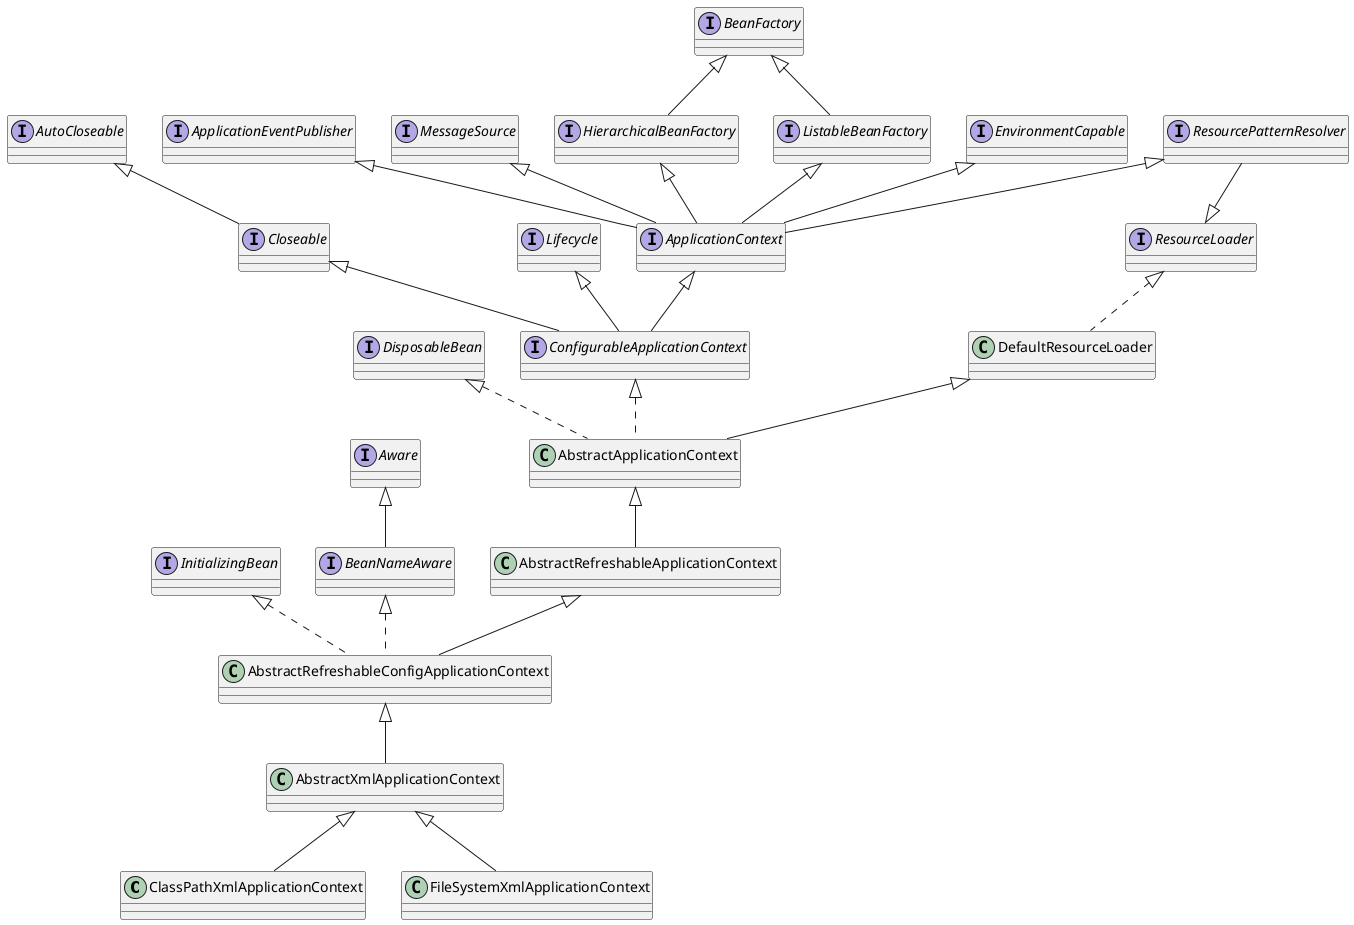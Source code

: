 @startuml

class ClassPathXmlApplicationContext
class AbstractXmlApplicationContext
ClassPathXmlApplicationContext -up-|>AbstractXmlApplicationContext

class AbstractRefreshableConfigApplicationContext
AbstractXmlApplicationContext -up-|>AbstractRefreshableConfigApplicationContext

class AbstractRefreshableApplicationContext
AbstractRefreshableConfigApplicationContext -up-|>AbstractRefreshableApplicationContext

interface BeanNameAware
interface InitializingBean
AbstractRefreshableConfigApplicationContext .up.|>BeanNameAware
AbstractRefreshableConfigApplicationContext .up.|>InitializingBean

interface Aware
BeanNameAware -up-|>Aware

class AbstractApplicationContext
AbstractRefreshableApplicationContext -up-|>AbstractApplicationContext

class DefaultResourceLoader
AbstractApplicationContext -up-|>DefaultResourceLoader

interface ConfigurableApplicationContext
interface DisposableBean
AbstractApplicationContext .up.|>ConfigurableApplicationContext
AbstractApplicationContext .up.|>DisposableBean

interface ResourceLoader
DefaultResourceLoader .up.|>ResourceLoader

interface ApplicationContext
interface Lifecycle
interface Closeable
ConfigurableApplicationContext -up-|>ApplicationContext
ConfigurableApplicationContext -up-|>Lifecycle
ConfigurableApplicationContext -up-|>Closeable

interface AutoCloseable
Closeable -up-|>AutoCloseable

interface EnvironmentCapable
interface ListableBeanFactory
interface HierarchicalBeanFactory
interface MessageSource
interface ApplicationEventPublisher
interface ResourcePatternResolver
ApplicationContext -up-|>EnvironmentCapable
ApplicationContext -up-|>ListableBeanFactory
ApplicationContext -up-|>HierarchicalBeanFactory
ApplicationContext -up-|>MessageSource
ApplicationContext -up-|>ApplicationEventPublisher
ApplicationContext -up-|>ResourcePatternResolver

interface BeanFactory
ListableBeanFactory -up-|>BeanFactory
HierarchicalBeanFactory -up-|>BeanFactory
ResourcePatternResolver -down-|>ResourceLoader

class FileSystemXmlApplicationContext
FileSystemXmlApplicationContext -up-|>AbstractXmlApplicationContext

@enduml